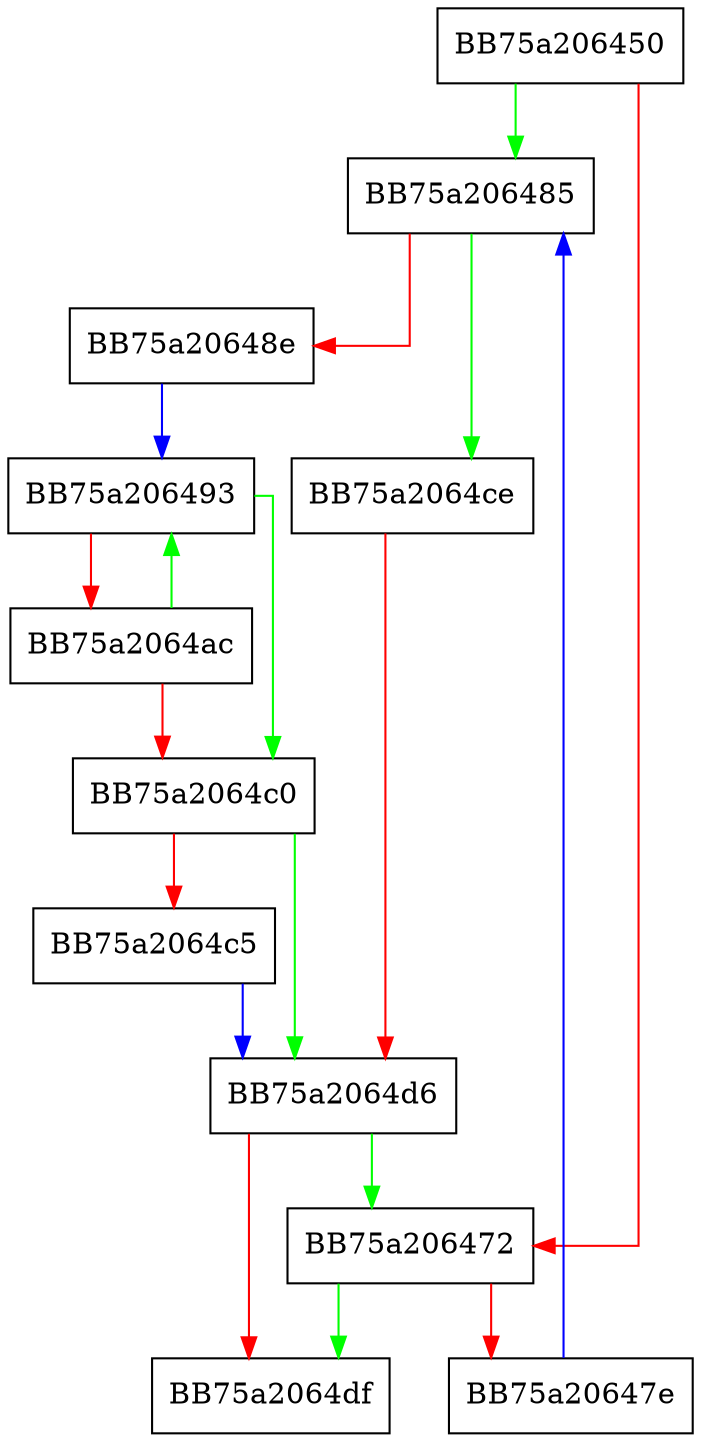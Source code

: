 digraph OnTheFly {
  node [shape="box"];
  graph [splines=ortho];
  BB75a206450 -> BB75a206485 [color="green"];
  BB75a206450 -> BB75a206472 [color="red"];
  BB75a206472 -> BB75a2064df [color="green"];
  BB75a206472 -> BB75a20647e [color="red"];
  BB75a20647e -> BB75a206485 [color="blue"];
  BB75a206485 -> BB75a2064ce [color="green"];
  BB75a206485 -> BB75a20648e [color="red"];
  BB75a20648e -> BB75a206493 [color="blue"];
  BB75a206493 -> BB75a2064c0 [color="green"];
  BB75a206493 -> BB75a2064ac [color="red"];
  BB75a2064ac -> BB75a206493 [color="green"];
  BB75a2064ac -> BB75a2064c0 [color="red"];
  BB75a2064c0 -> BB75a2064d6 [color="green"];
  BB75a2064c0 -> BB75a2064c5 [color="red"];
  BB75a2064c5 -> BB75a2064d6 [color="blue"];
  BB75a2064ce -> BB75a2064d6 [color="red"];
  BB75a2064d6 -> BB75a206472 [color="green"];
  BB75a2064d6 -> BB75a2064df [color="red"];
}